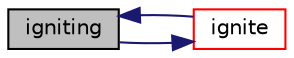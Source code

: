 digraph "igniting"
{
  bgcolor="transparent";
  edge [fontname="Helvetica",fontsize="10",labelfontname="Helvetica",labelfontsize="10"];
  node [fontname="Helvetica",fontsize="10",shape=record];
  rankdir="LR";
  Node16 [label="igniting",height=0.2,width=0.4,color="black", fillcolor="grey75", style="filled", fontcolor="black"];
  Node16 -> Node17 [color="midnightblue",fontsize="10",style="solid",fontname="Helvetica"];
  Node17 [label="ignite",height=0.2,width=0.4,color="red",URL="$a22597.html#a39d1928681fc5898ef7a67f7f963d501"];
  Node17 -> Node16 [color="midnightblue",fontsize="10",style="solid",fontname="Helvetica"];
}
